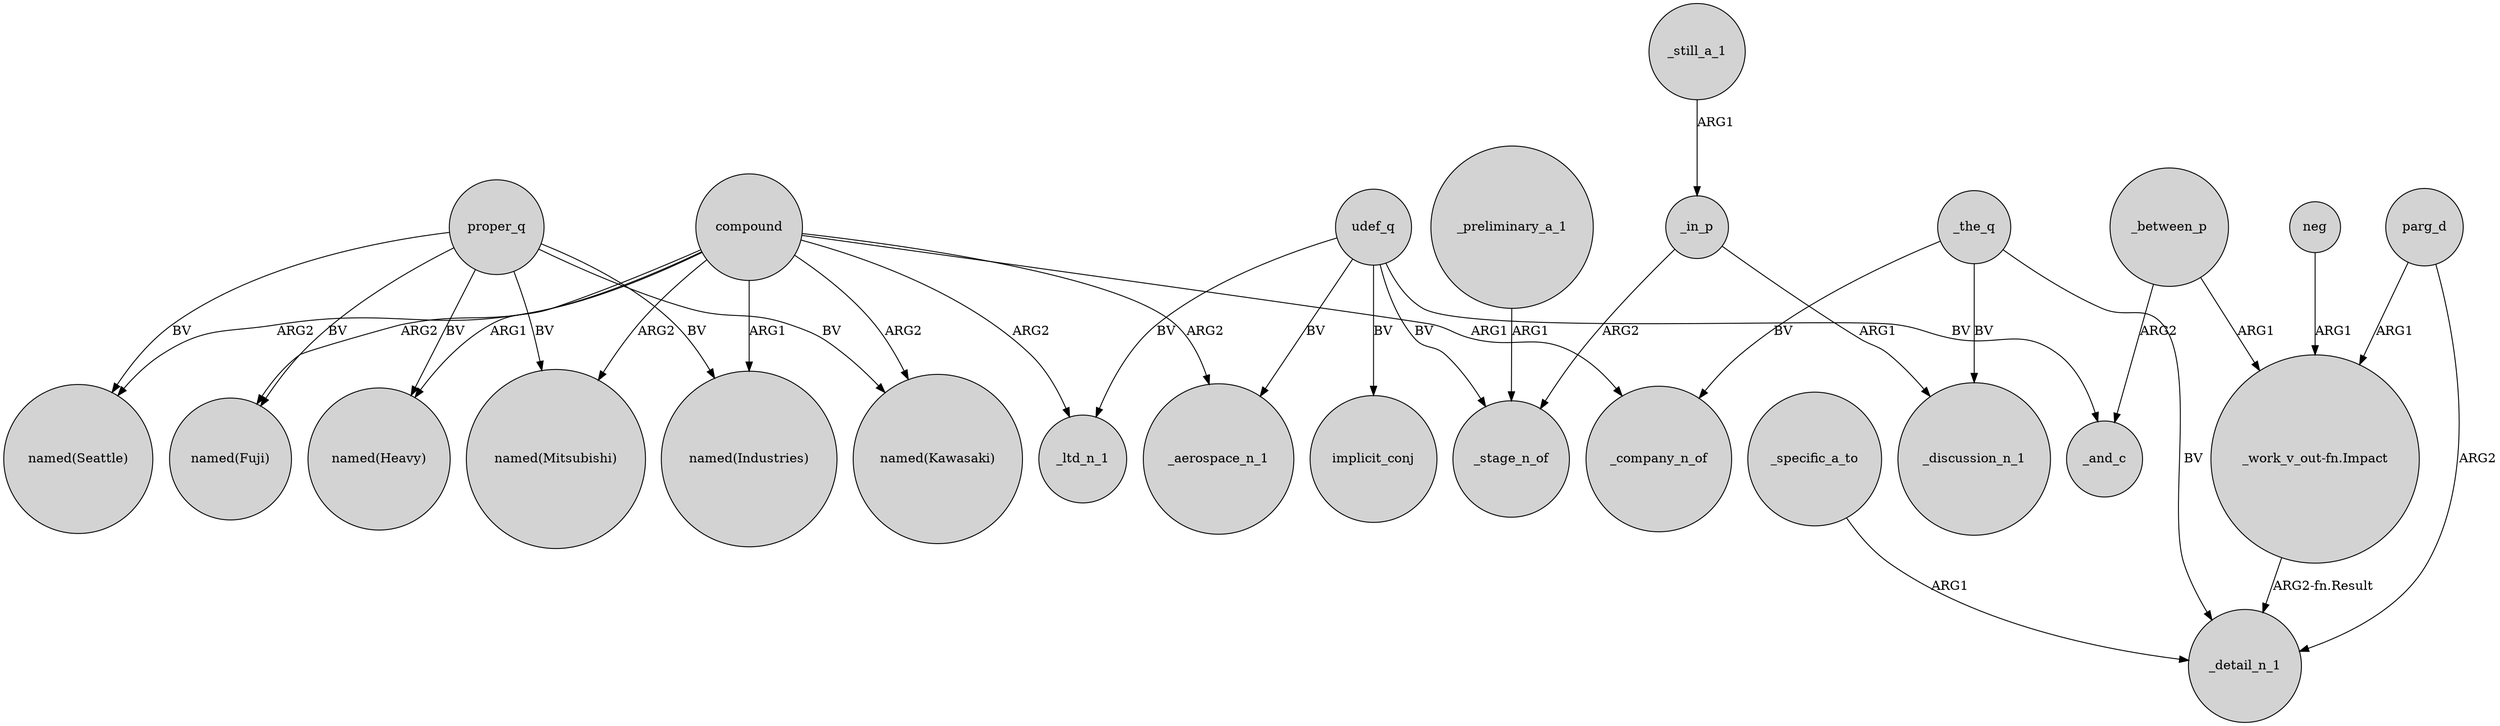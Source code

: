 digraph {
	node [shape=circle style=filled]
	_still_a_1 -> _in_p [label=ARG1]
	_preliminary_a_1 -> _stage_n_of [label=ARG1]
	proper_q -> "named(Industries)" [label=BV]
	compound -> _ltd_n_1 [label=ARG2]
	parg_d -> _detail_n_1 [label=ARG2]
	compound -> "named(Kawasaki)" [label=ARG2]
	_specific_a_to -> _detail_n_1 [label=ARG1]
	proper_q -> "named(Kawasaki)" [label=BV]
	parg_d -> "_work_v_out-fn.Impact" [label=ARG1]
	_between_p -> _and_c [label=ARG2]
	_the_q -> _detail_n_1 [label=BV]
	compound -> "named(Industries)" [label=ARG1]
	neg -> "_work_v_out-fn.Impact" [label=ARG1]
	compound -> "named(Seattle)" [label=ARG2]
	compound -> _aerospace_n_1 [label=ARG2]
	"_work_v_out-fn.Impact" -> _detail_n_1 [label="ARG2-fn.Result"]
	udef_q -> _and_c [label=BV]
	proper_q -> "named(Seattle)" [label=BV]
	_the_q -> _discussion_n_1 [label=BV]
	udef_q -> _stage_n_of [label=BV]
	compound -> _company_n_of [label=ARG1]
	udef_q -> implicit_conj [label=BV]
	proper_q -> "named(Mitsubishi)" [label=BV]
	proper_q -> "named(Fuji)" [label=BV]
	_in_p -> _discussion_n_1 [label=ARG1]
	_between_p -> "_work_v_out-fn.Impact" [label=ARG1]
	compound -> "named(Fuji)" [label=ARG2]
	compound -> "named(Mitsubishi)" [label=ARG2]
	proper_q -> "named(Heavy)" [label=BV]
	udef_q -> _ltd_n_1 [label=BV]
	udef_q -> _aerospace_n_1 [label=BV]
	_in_p -> _stage_n_of [label=ARG2]
	compound -> "named(Heavy)" [label=ARG1]
	_the_q -> _company_n_of [label=BV]
}
